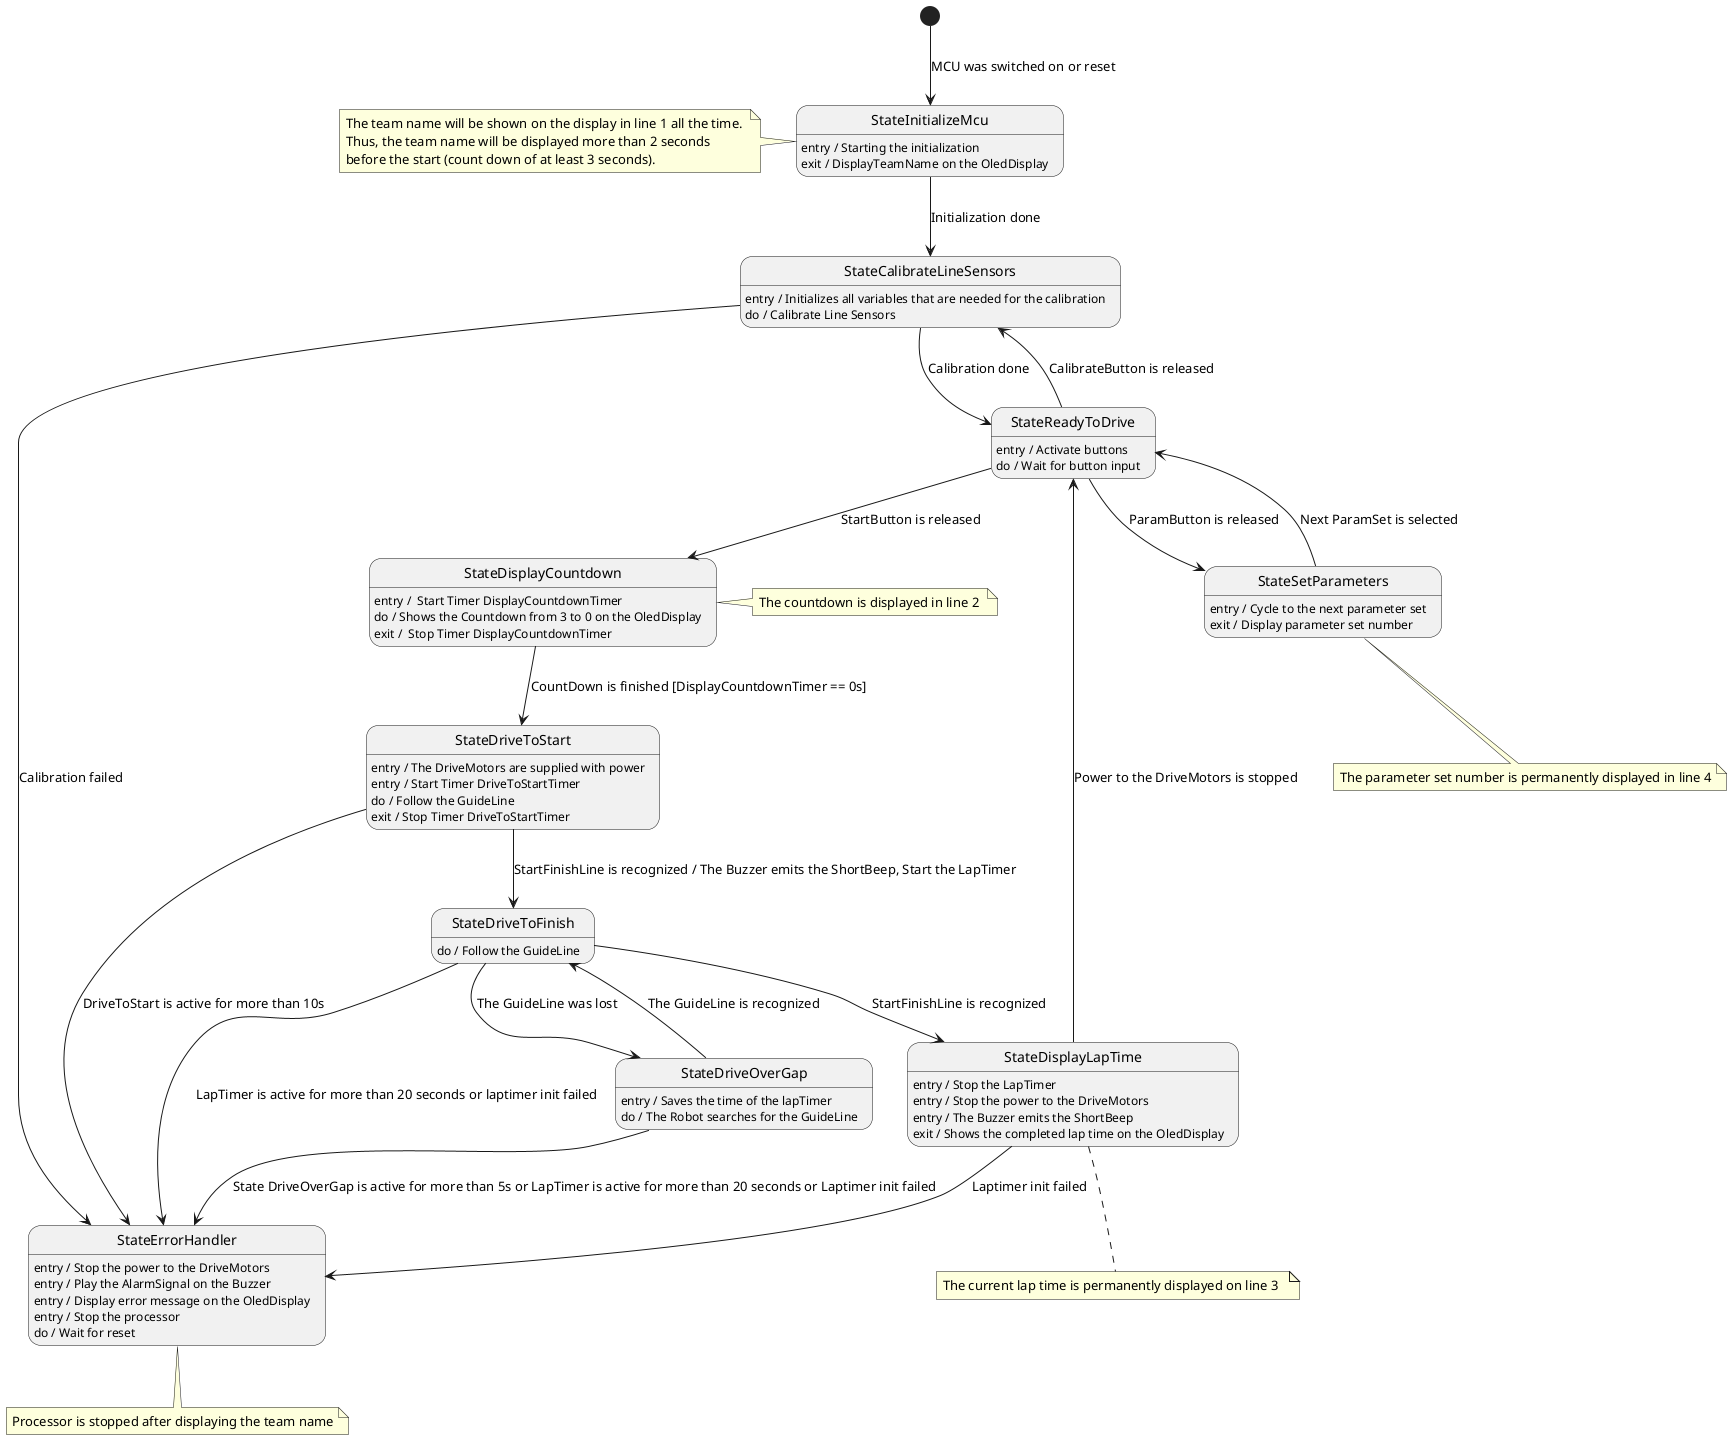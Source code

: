 @startuml

'StateInitializeMcu'
[*] --> StateInitializeMcu : MCU was switched on or reset
StateInitializeMcu --> StateCalibrateLineSensors : Initialization done
StateInitializeMcu : entry / Starting the initialization
StateInitializeMcu : exit / DisplayTeamName on the OledDisplay
note left of StateInitializeMcu
    The team name will be shown on the display in line 1 all the time. 
    Thus, the team name will be displayed more than 2 seconds 
    before the start (count down of at least 3 seconds).
end note

'StateCalibrateLineSensors'
StateCalibrateLineSensors --> StateReadyToDrive : Calibration done
StateCalibrateLineSensors : entry / Initializes all variables that are needed for the calibration
StateCalibrateLineSensors : do / Calibrate Line Sensors
StateCalibrateLineSensors --> StateErrorHandler : Calibration failed

'StateReadyToDrive'
StateReadyToDrive --> StateSetParameters :ParamButton is released
StateReadyToDrive --> StateDisplayCountdown : StartButton is released
StateReadyToDrive --> StateCalibrateLineSensors : CalibrateButton is released
StateReadyToDrive : entry / Activate buttons
StateReadyToDrive : do / Wait for button input

'StateDisplayCountdown'
StateDisplayCountdown --> StateDriveToStart : CountDown is finished [DisplayCountdownTimer == 0s]
StateDisplayCountdown: entry /  Start Timer DisplayCountdownTimer
StateDisplayCountdown: do / Shows the Countdown from 3 to 0 on the OledDisplay
StateDisplayCountdown: exit /  Stop Timer DisplayCountdownTimer
note right of StateDisplayCountdown
The countdown is displayed in line 2 
end note

'StateDriveToStart'
StateDriveToStart --> StateDriveToFinish : StartFinishLine is recognized / The Buzzer emits the ShortBeep, Start the LapTimer 
StateDriveToStart --> StateErrorHandler : DriveToStart is active for more than 10s
StateDriveToStart: entry / The DriveMotors are supplied with power 
StateDriveToStart: entry / Start Timer DriveToStartTimer
StateDriveToStart: do / Follow the GuideLine 
StateDriveToStart: exit / Stop Timer DriveToStartTimer

'StateDriveToFinish'
StateDriveToFinish --> StateErrorHandler : LapTimer is active for more than 20 seconds or laptimer init failed
StateDriveToFinish --> StateDriveOverGap : The GuideLine was lost
StateDriveToFinish --> StateDisplayLapTime : StartFinishLine is recognized
StateDriveToFinish : do / Follow the GuideLine 

'StateDriveOverGap'
StateDriveOverGap --> StateErrorHandler : State DriveOverGap is active for more than 5s or LapTimer is active for more than 20 seconds or Laptimer init failed
StateDriveOverGap  --> StateDriveToFinish : The GuideLine is recognized
StateDriveOverGap: entry / Saves the time of the lapTimer
StateDriveOverGap : do / The Robot searches for the GuideLine

'StateDisplayLapTime
StateDisplayLapTime  --> StateReadyToDrive : Power to the DriveMotors is stopped
StateDisplayLapTime  --> StateErrorHandler : Laptimer init failed
StateDisplayLapTime : entry / Stop the LapTimer
StateDisplayLapTime : entry / Stop the power to the DriveMotors
StateDisplayLapTime : entry / The Buzzer emits the ShortBeep
StateDisplayLapTime : exit / Shows the completed lap time on the OledDisplay
note bottom of StateDisplayLapTime
The current lap time is permanently displayed on line 3  
end note

'StateSetParameters
StateSetParameters --> StateReadyToDrive : Next ParamSet is selected
StateSetParameters: entry / Cycle to the next parameter set
StateSetParameters: exit / Display parameter set number
note bottom of StateSetParameters
The parameter set number is permanently displayed in line 4
end note

'StateErrorHandler
StateErrorHandler: entry / Stop the power to the DriveMotors
StateErrorHandler: entry / Play the AlarmSignal on the Buzzer
StateErrorHandler: entry / Display error message on the OledDisplay
StateErrorHandler: entry / Stop the processor
StateErrorHandler: do / Wait for reset
note bottom of StateErrorHandler
Processor is stopped after displaying the team name
end note

@enduml